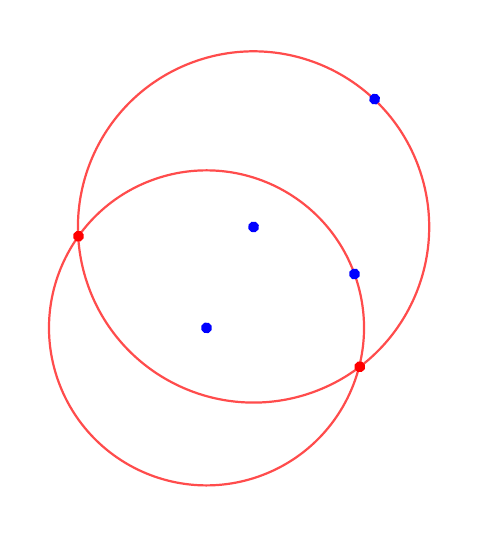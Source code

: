 \begin{tikzpicture}
\begin{scope}[rotate=20]
%       \draw[thick, red!70] (-2,0)--(5,0);
%       \draw[thick, red] (-2,-1)--(6,3);

       \draw[thick, red!70] (1,0) circle (2);
       \draw[thick, red!70] (2,1) circle (2.23);

       \fill[blue] (1,0) circle (2pt);
       \fill[blue] (3,0) circle (2pt);
       \fill[blue] (2,1) circle (2pt);
       \fill[blue] (4,2) circle (2pt);

%        \fill[red] (0,0) circle (2pt);
%        \fill[red] (4,0) circle (2pt);
       \fill[red] (2.66,-1.13) circle (2pt);
       \fill[red] (-0.13,1.65) circle (2pt);
\end{scope}

\end{tikzpicture}
